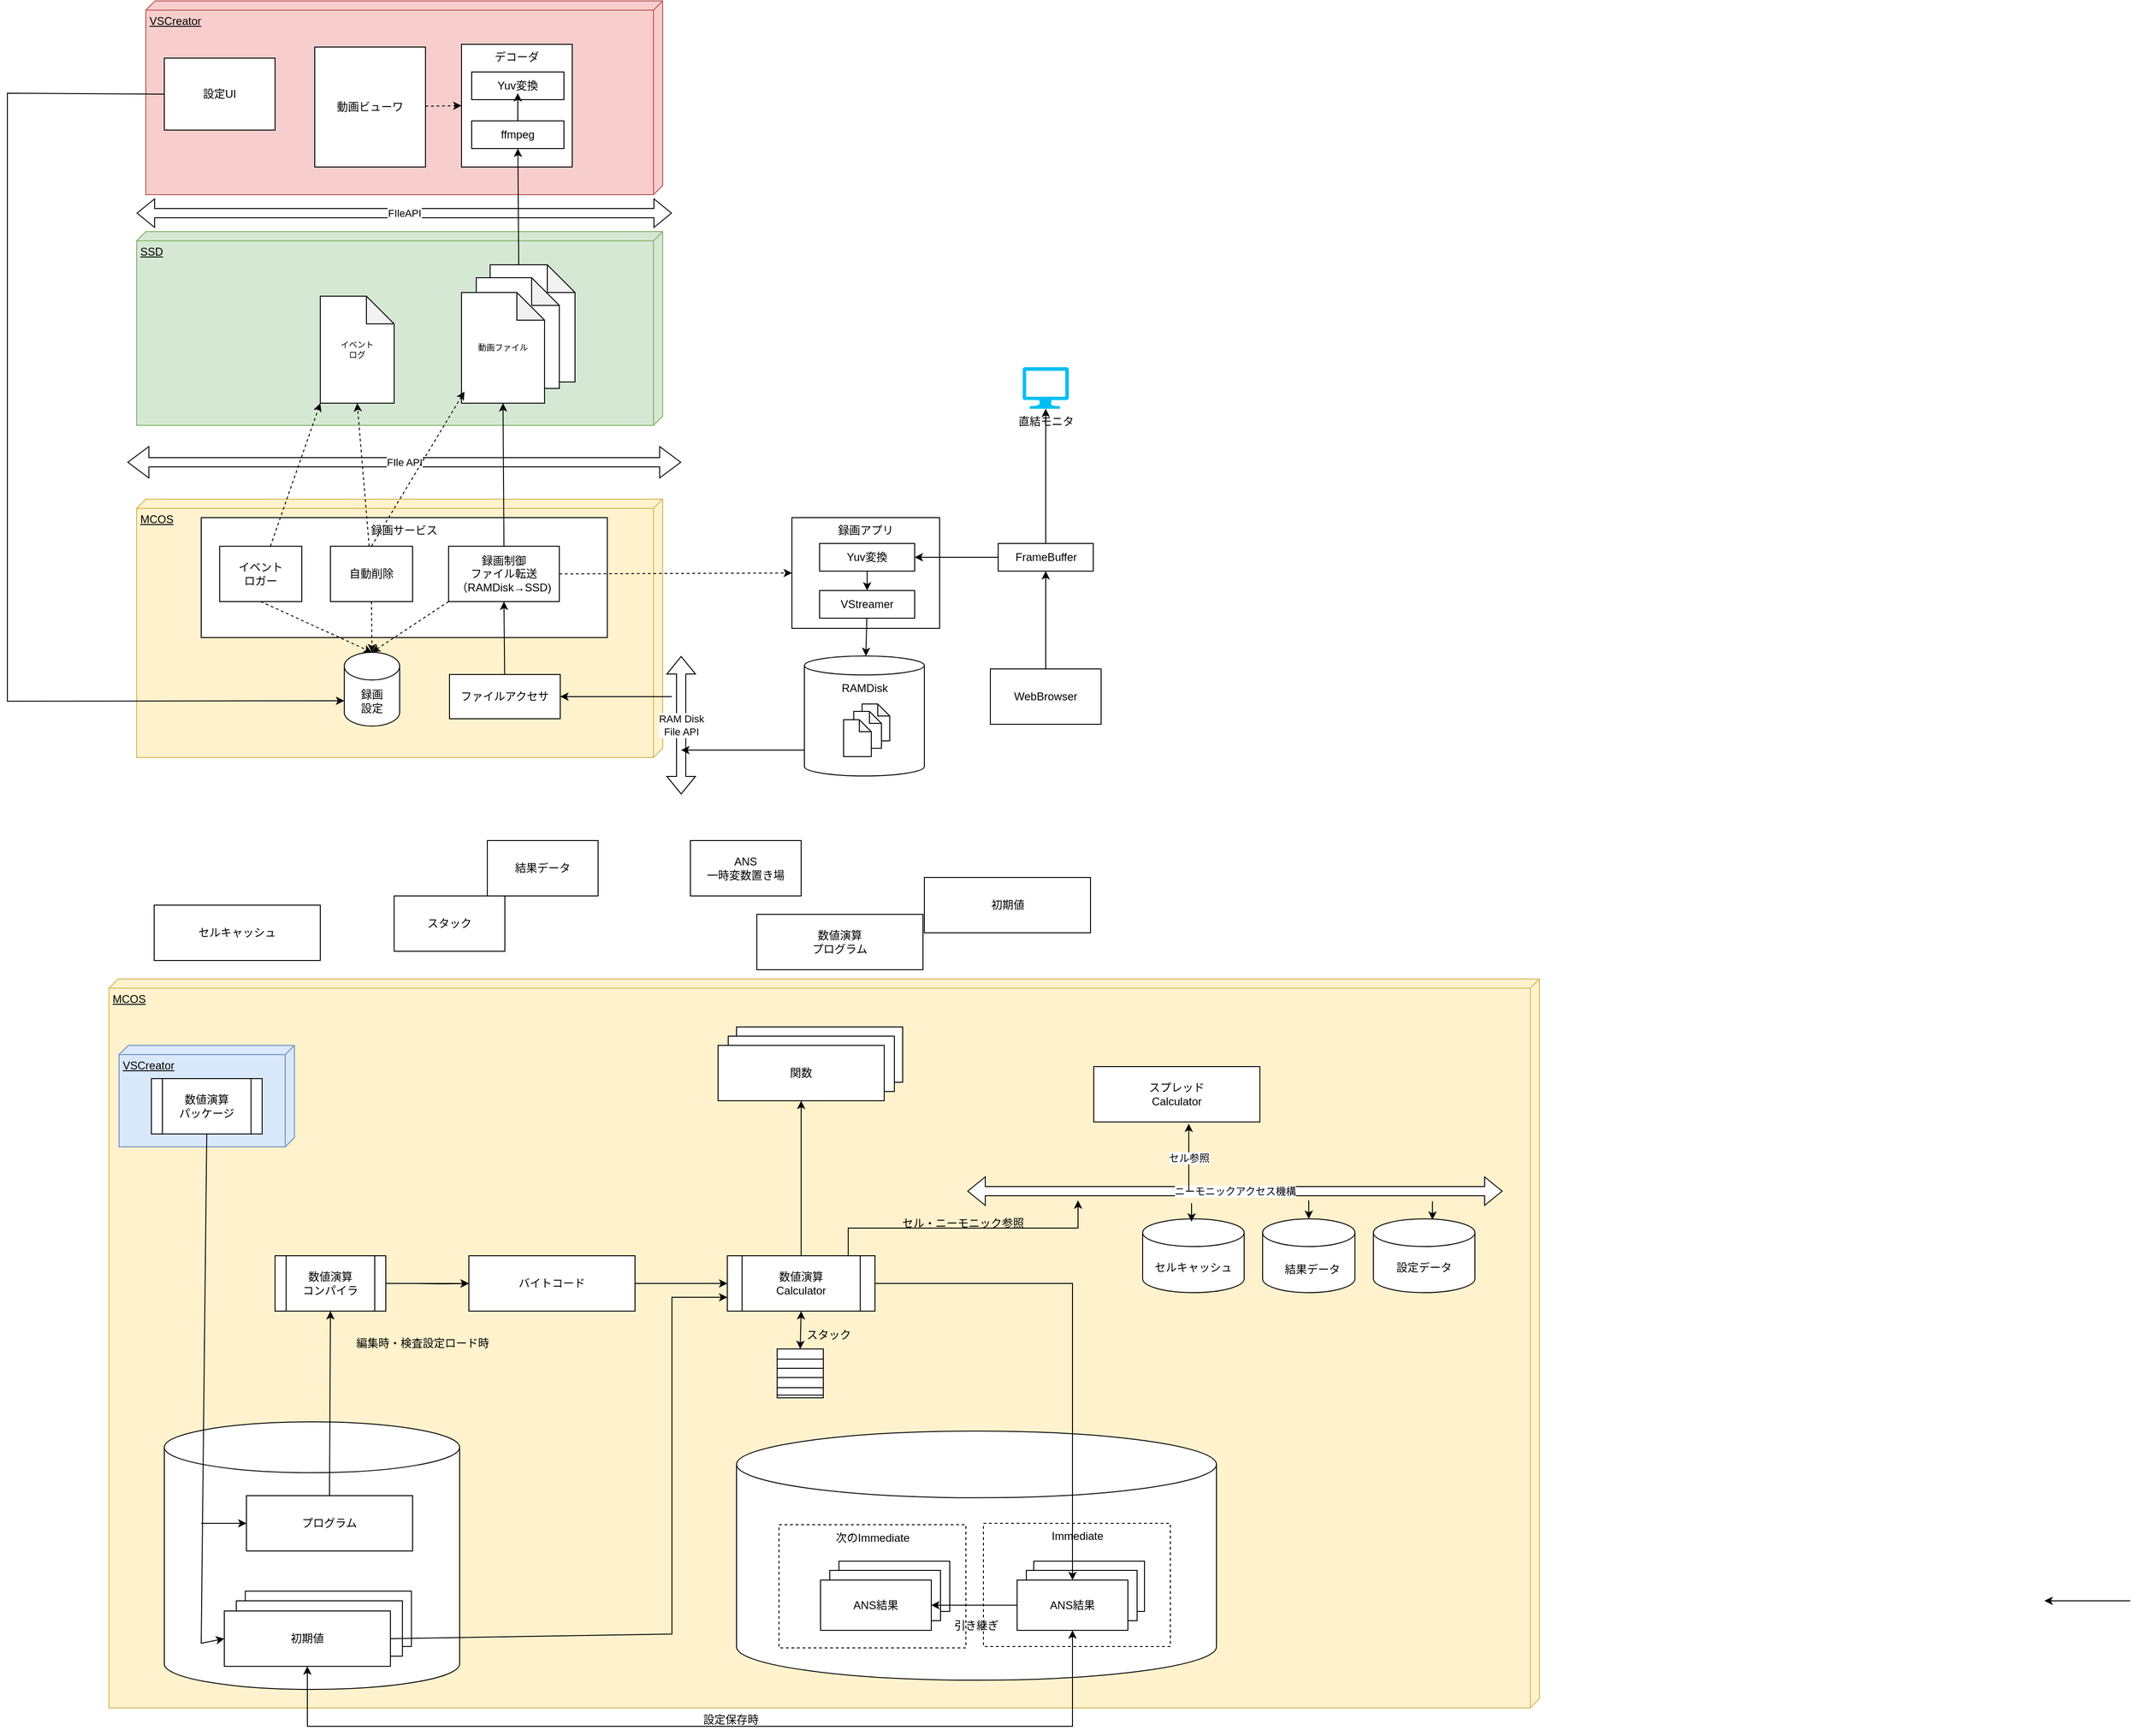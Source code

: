 <mxfile version="27.0.9">
  <diagram name="ページ1" id="sQvZkpDGWBvRYiGQjWFD">
    <mxGraphModel dx="2864" dy="1201" grid="1" gridSize="10" guides="1" tooltips="1" connect="1" arrows="1" fold="1" page="1" pageScale="1" pageWidth="827" pageHeight="1169" math="0" shadow="0">
      <root>
        <mxCell id="0" />
        <mxCell id="1" parent="0" />
        <mxCell id="z3cWCiB7cAhFi7ba4ayj-67" value="MCOS" style="verticalAlign=top;align=left;spacingTop=8;spacingLeft=2;spacingRight=12;shape=cube;size=10;direction=south;fontStyle=4;html=1;whiteSpace=wrap;fillColor=#fff2cc;strokeColor=#d6b656;" vertex="1" parent="1">
          <mxGeometry x="70" y="1070" width="1550" height="790" as="geometry" />
        </mxCell>
        <mxCell id="z3cWCiB7cAhFi7ba4ayj-28" value="" style="shape=cylinder3;whiteSpace=wrap;html=1;boundedLbl=1;backgroundOutline=1;size=36.143;" vertex="1" parent="1">
          <mxGeometry x="750" y="1560" width="520" height="270" as="geometry" />
        </mxCell>
        <mxCell id="z3cWCiB7cAhFi7ba4ayj-61" value="次のImmediate" style="rounded=0;whiteSpace=wrap;html=1;verticalAlign=top;dashed=1;" vertex="1" parent="1">
          <mxGeometry x="796" y="1661.5" width="202.5" height="133.5" as="geometry" />
        </mxCell>
        <mxCell id="z3cWCiB7cAhFi7ba4ayj-59" value="Immediate" style="rounded=0;whiteSpace=wrap;html=1;verticalAlign=top;dashed=1;" vertex="1" parent="1">
          <mxGeometry x="1017.5" y="1660" width="202.5" height="133.5" as="geometry" />
        </mxCell>
        <mxCell id="-WGEHsa4TVuahqUQFX7x-6" value="MCOS" style="verticalAlign=top;align=left;spacingTop=8;spacingLeft=2;spacingRight=12;shape=cube;size=10;direction=south;fontStyle=4;html=1;whiteSpace=wrap;fillColor=#fff2cc;strokeColor=#d6b656;" parent="1" vertex="1">
          <mxGeometry x="100" y="550" width="570" height="280" as="geometry" />
        </mxCell>
        <mxCell id="-WGEHsa4TVuahqUQFX7x-60" value="録画サービス" style="rounded=0;whiteSpace=wrap;html=1;verticalAlign=top;" parent="1" vertex="1">
          <mxGeometry x="170" y="570" width="440" height="130" as="geometry" />
        </mxCell>
        <mxCell id="-WGEHsa4TVuahqUQFX7x-14" value="VSCreator" style="verticalAlign=top;align=left;spacingTop=8;spacingLeft=2;spacingRight=12;shape=cube;size=10;direction=south;fontStyle=4;html=1;whiteSpace=wrap;fillColor=#dae8fc;strokeColor=#6c8ebf;" parent="1" vertex="1">
          <mxGeometry x="81" y="1142" width="190" height="110" as="geometry" />
        </mxCell>
        <mxCell id="-WGEHsa4TVuahqUQFX7x-38" value="録画アプリ" style="rounded=0;whiteSpace=wrap;html=1;verticalAlign=top;" parent="1" vertex="1">
          <mxGeometry x="810" y="570" width="160" height="120" as="geometry" />
        </mxCell>
        <mxCell id="-WGEHsa4TVuahqUQFX7x-1" value="SSD" style="verticalAlign=top;align=left;spacingTop=8;spacingLeft=2;spacingRight=12;shape=cube;size=10;direction=south;fontStyle=4;html=1;whiteSpace=wrap;fillColor=#d5e8d4;strokeColor=#82b366;" parent="1" vertex="1">
          <mxGeometry x="100" y="260" width="570" height="210" as="geometry" />
        </mxCell>
        <mxCell id="-WGEHsa4TVuahqUQFX7x-2" value="" style="shape=note;whiteSpace=wrap;html=1;backgroundOutline=1;darkOpacity=0.05;fontSize=9;" parent="1" vertex="1">
          <mxGeometry x="483" y="296" width="92" height="127" as="geometry" />
        </mxCell>
        <mxCell id="-WGEHsa4TVuahqUQFX7x-3" value="動画ファイル" style="shape=note;whiteSpace=wrap;html=1;backgroundOutline=1;darkOpacity=0.05;fontSize=9;" parent="1" vertex="1">
          <mxGeometry x="468" y="310" width="90" height="120" as="geometry" />
        </mxCell>
        <mxCell id="-WGEHsa4TVuahqUQFX7x-4" value="動画ファイル" style="shape=note;whiteSpace=wrap;html=1;backgroundOutline=1;darkOpacity=0.05;fontSize=9;" parent="1" vertex="1">
          <mxGeometry x="452" y="326" width="90" height="120" as="geometry" />
        </mxCell>
        <mxCell id="-WGEHsa4TVuahqUQFX7x-5" value="イベント&lt;div&gt;ログ&lt;/div&gt;" style="shape=note;whiteSpace=wrap;html=1;backgroundOutline=1;darkOpacity=0.05;fontSize=9;" parent="1" vertex="1">
          <mxGeometry x="299" y="330" width="80" height="116" as="geometry" />
        </mxCell>
        <mxCell id="-WGEHsa4TVuahqUQFX7x-7" value="VSCreator" style="verticalAlign=top;align=left;spacingTop=8;spacingLeft=2;spacingRight=12;shape=cube;size=10;direction=south;fontStyle=4;html=1;whiteSpace=wrap;fillColor=#f8cecc;strokeColor=#b85450;" parent="1" vertex="1">
          <mxGeometry x="110" y="10" width="560" height="210" as="geometry" />
        </mxCell>
        <mxCell id="-WGEHsa4TVuahqUQFX7x-8" value="FIle API" style="shape=flexArrow;endArrow=classic;startArrow=classic;html=1;rounded=0;fillColor=default;endWidth=23.077;endSize=7.262;startWidth=23.077;startSize=7.262;" parent="1" edge="1">
          <mxGeometry width="100" height="100" relative="1" as="geometry">
            <mxPoint x="90" y="510" as="sourcePoint" />
            <mxPoint x="690" y="510" as="targetPoint" />
            <Array as="points" />
          </mxGeometry>
        </mxCell>
        <mxCell id="-WGEHsa4TVuahqUQFX7x-9" value="動画ビューワ" style="rounded=0;whiteSpace=wrap;html=1;" parent="1" vertex="1">
          <mxGeometry x="293" y="60" width="120" height="130" as="geometry" />
        </mxCell>
        <mxCell id="-WGEHsa4TVuahqUQFX7x-10" value="設定UI" style="rounded=0;whiteSpace=wrap;html=1;" parent="1" vertex="1">
          <mxGeometry x="130" y="72" width="120" height="78" as="geometry" />
        </mxCell>
        <mxCell id="-WGEHsa4TVuahqUQFX7x-11" value="録画&lt;div&gt;設定&lt;/div&gt;" style="shape=cylinder3;whiteSpace=wrap;html=1;boundedLbl=1;backgroundOutline=1;size=15;" parent="1" vertex="1">
          <mxGeometry x="325" y="716" width="60" height="80" as="geometry" />
        </mxCell>
        <mxCell id="-WGEHsa4TVuahqUQFX7x-12" value="" style="endArrow=classic;html=1;rounded=0;exitX=0;exitY=0.5;exitDx=0;exitDy=0;entryX=0;entryY=0;entryDx=0;entryDy=52.5;entryPerimeter=0;" parent="1" source="-WGEHsa4TVuahqUQFX7x-10" target="-WGEHsa4TVuahqUQFX7x-11" edge="1">
          <mxGeometry width="50" height="50" relative="1" as="geometry">
            <mxPoint x="90" y="50.0" as="sourcePoint" />
            <mxPoint x="99" y="637.348" as="targetPoint" />
            <Array as="points">
              <mxPoint x="-40" y="110" />
              <mxPoint x="-40" y="769" />
            </Array>
          </mxGeometry>
        </mxCell>
        <mxCell id="-WGEHsa4TVuahqUQFX7x-13" value="録画制御&lt;div&gt;ファイル転送&lt;/div&gt;&lt;div&gt;（RAMDisk→SSD)&lt;/div&gt;" style="rounded=0;whiteSpace=wrap;html=1;" parent="1" vertex="1">
          <mxGeometry x="438" y="601" width="120" height="60" as="geometry" />
        </mxCell>
        <mxCell id="-WGEHsa4TVuahqUQFX7x-15" value="RAM Disk&lt;div&gt;File API&lt;/div&gt;" style="shape=flexArrow;endArrow=classic;startArrow=classic;html=1;rounded=0;" parent="1" edge="1">
          <mxGeometry width="100" height="100" relative="1" as="geometry">
            <mxPoint x="690" y="870" as="sourcePoint" />
            <mxPoint x="690" y="720" as="targetPoint" />
          </mxGeometry>
        </mxCell>
        <mxCell id="-WGEHsa4TVuahqUQFX7x-17" value="WebBrowser" style="rounded=0;whiteSpace=wrap;html=1;" parent="1" vertex="1">
          <mxGeometry x="1025" y="734" width="120" height="60" as="geometry" />
        </mxCell>
        <mxCell id="-WGEHsa4TVuahqUQFX7x-18" value="直結モニタ" style="verticalLabelPosition=bottom;html=1;verticalAlign=top;align=center;strokeColor=none;fillColor=#00BEF2;shape=mxgraph.azure.computer;pointerEvents=1;" parent="1" vertex="1">
          <mxGeometry x="1060" y="407" width="50" height="45" as="geometry" />
        </mxCell>
        <mxCell id="-WGEHsa4TVuahqUQFX7x-19" value="FrameBuffer" style="rounded=0;whiteSpace=wrap;html=1;" parent="1" vertex="1">
          <mxGeometry x="1033.5" y="598" width="103" height="30" as="geometry" />
        </mxCell>
        <mxCell id="-WGEHsa4TVuahqUQFX7x-22" value="Yuv変換" style="rounded=0;whiteSpace=wrap;html=1;" parent="1" vertex="1">
          <mxGeometry x="840" y="598" width="103" height="30" as="geometry" />
        </mxCell>
        <mxCell id="-WGEHsa4TVuahqUQFX7x-23" value="VStreamer" style="rounded=0;whiteSpace=wrap;html=1;" parent="1" vertex="1">
          <mxGeometry x="840" y="649" width="103" height="30" as="geometry" />
        </mxCell>
        <mxCell id="-WGEHsa4TVuahqUQFX7x-25" value="RAMDisk" style="shape=cylinder3;whiteSpace=wrap;html=1;boundedLbl=1;backgroundOutline=1;size=10.231;verticalAlign=top;" parent="1" vertex="1">
          <mxGeometry x="823.5" y="720" width="130" height="130" as="geometry" />
        </mxCell>
        <mxCell id="-WGEHsa4TVuahqUQFX7x-28" value="" style="shape=note;whiteSpace=wrap;html=1;backgroundOutline=1;darkOpacity=0.05;fontSize=9;size=13;" parent="1" vertex="1">
          <mxGeometry x="886" y="772" width="30" height="40" as="geometry" />
        </mxCell>
        <mxCell id="-WGEHsa4TVuahqUQFX7x-30" value="" style="shape=note;whiteSpace=wrap;html=1;backgroundOutline=1;darkOpacity=0.05;fontSize=9;size=13;" parent="1" vertex="1">
          <mxGeometry x="877" y="780" width="30" height="40" as="geometry" />
        </mxCell>
        <mxCell id="-WGEHsa4TVuahqUQFX7x-31" value="" style="shape=note;whiteSpace=wrap;html=1;backgroundOutline=1;darkOpacity=0.05;fontSize=9;size=13;" parent="1" vertex="1">
          <mxGeometry x="866" y="789" width="30" height="40" as="geometry" />
        </mxCell>
        <mxCell id="-WGEHsa4TVuahqUQFX7x-36" value="" style="endArrow=classic;html=1;rounded=0;entryX=0.5;entryY=1;entryDx=0;entryDy=0;exitX=0.5;exitY=0;exitDx=0;exitDy=0;" parent="1" source="-WGEHsa4TVuahqUQFX7x-17" target="-WGEHsa4TVuahqUQFX7x-19" edge="1">
          <mxGeometry width="50" height="50" relative="1" as="geometry">
            <mxPoint x="1080" y="736" as="sourcePoint" />
            <mxPoint x="1130" y="706" as="targetPoint" />
          </mxGeometry>
        </mxCell>
        <mxCell id="-WGEHsa4TVuahqUQFX7x-37" value="" style="endArrow=classic;html=1;rounded=0;exitX=0.5;exitY=0;exitDx=0;exitDy=0;" parent="1" source="-WGEHsa4TVuahqUQFX7x-19" target="-WGEHsa4TVuahqUQFX7x-18" edge="1">
          <mxGeometry width="50" height="50" relative="1" as="geometry">
            <mxPoint x="1095" y="748" as="sourcePoint" />
            <mxPoint x="1095" y="649" as="targetPoint" />
          </mxGeometry>
        </mxCell>
        <mxCell id="-WGEHsa4TVuahqUQFX7x-40" value="" style="endArrow=classic;html=1;rounded=0;entryX=1;entryY=0.5;entryDx=0;entryDy=0;exitX=0;exitY=0.5;exitDx=0;exitDy=0;" parent="1" source="-WGEHsa4TVuahqUQFX7x-19" target="-WGEHsa4TVuahqUQFX7x-22" edge="1">
          <mxGeometry width="50" height="50" relative="1" as="geometry">
            <mxPoint x="1095" y="741" as="sourcePoint" />
            <mxPoint x="1095" y="642" as="targetPoint" />
          </mxGeometry>
        </mxCell>
        <mxCell id="-WGEHsa4TVuahqUQFX7x-41" value="" style="endArrow=classic;html=1;rounded=0;entryX=0.5;entryY=0;entryDx=0;entryDy=0;exitX=0.5;exitY=1;exitDx=0;exitDy=0;" parent="1" source="-WGEHsa4TVuahqUQFX7x-22" target="-WGEHsa4TVuahqUQFX7x-23" edge="1">
          <mxGeometry width="50" height="50" relative="1" as="geometry">
            <mxPoint x="1044" y="623" as="sourcePoint" />
            <mxPoint x="953" y="623" as="targetPoint" />
          </mxGeometry>
        </mxCell>
        <mxCell id="-WGEHsa4TVuahqUQFX7x-42" value="" style="endArrow=classic;html=1;rounded=0;" parent="1" source="-WGEHsa4TVuahqUQFX7x-23" target="-WGEHsa4TVuahqUQFX7x-25" edge="1">
          <mxGeometry width="50" height="50" relative="1" as="geometry">
            <mxPoint x="890" y="690" as="sourcePoint" />
            <mxPoint x="901" y="666" as="targetPoint" />
          </mxGeometry>
        </mxCell>
        <mxCell id="-WGEHsa4TVuahqUQFX7x-43" value="" style="endArrow=classic;html=1;rounded=0;entryX=0;entryY=0.5;entryDx=0;entryDy=0;dashed=1;exitX=1;exitY=0.5;exitDx=0;exitDy=0;" parent="1" source="-WGEHsa4TVuahqUQFX7x-13" target="-WGEHsa4TVuahqUQFX7x-38" edge="1">
          <mxGeometry width="50" height="50" relative="1" as="geometry">
            <mxPoint x="560" y="620" as="sourcePoint" />
            <mxPoint x="540" y="650" as="targetPoint" />
          </mxGeometry>
        </mxCell>
        <mxCell id="-WGEHsa4TVuahqUQFX7x-45" value="" style="endArrow=classic;html=1;rounded=0;exitX=0;exitY=0.5;exitDx=0;exitDy=0;exitPerimeter=0;" parent="1" edge="1">
          <mxGeometry width="50" height="50" relative="1" as="geometry">
            <mxPoint x="823.5" y="822" as="sourcePoint" />
            <mxPoint x="690" y="822" as="targetPoint" />
          </mxGeometry>
        </mxCell>
        <mxCell id="-WGEHsa4TVuahqUQFX7x-46" value="" style="endArrow=classic;html=1;rounded=0;dashed=1;exitX=0;exitY=1;exitDx=0;exitDy=0;entryX=0.5;entryY=0;entryDx=0;entryDy=0;entryPerimeter=0;" parent="1" source="-WGEHsa4TVuahqUQFX7x-13" target="-WGEHsa4TVuahqUQFX7x-11" edge="1">
          <mxGeometry width="50" height="50" relative="1" as="geometry">
            <mxPoint x="370" y="720" as="sourcePoint" />
            <mxPoint x="420" y="670" as="targetPoint" />
          </mxGeometry>
        </mxCell>
        <mxCell id="-WGEHsa4TVuahqUQFX7x-47" value="" style="endArrow=classic;html=1;rounded=0;" parent="1" target="-WGEHsa4TVuahqUQFX7x-48" edge="1">
          <mxGeometry width="50" height="50" relative="1" as="geometry">
            <mxPoint x="680" y="764" as="sourcePoint" />
            <mxPoint x="300" y="920" as="targetPoint" />
          </mxGeometry>
        </mxCell>
        <mxCell id="-WGEHsa4TVuahqUQFX7x-48" value="ファイルアクセサ" style="rounded=0;whiteSpace=wrap;html=1;" parent="1" vertex="1">
          <mxGeometry x="439" y="740" width="120" height="48" as="geometry" />
        </mxCell>
        <mxCell id="-WGEHsa4TVuahqUQFX7x-49" value="" style="endArrow=classic;html=1;rounded=0;entryX=0.5;entryY=1;entryDx=0;entryDy=0;" parent="1" source="-WGEHsa4TVuahqUQFX7x-48" target="-WGEHsa4TVuahqUQFX7x-13" edge="1">
          <mxGeometry width="50" height="50" relative="1" as="geometry">
            <mxPoint x="390" y="930" as="sourcePoint" />
            <mxPoint x="498" y="740" as="targetPoint" />
          </mxGeometry>
        </mxCell>
        <mxCell id="-WGEHsa4TVuahqUQFX7x-50" value="" style="endArrow=classic;html=1;rounded=0;entryX=0.5;entryY=1;entryDx=0;entryDy=0;entryPerimeter=0;exitX=0.5;exitY=0;exitDx=0;exitDy=0;" parent="1" source="-WGEHsa4TVuahqUQFX7x-13" target="-WGEHsa4TVuahqUQFX7x-4" edge="1">
          <mxGeometry width="50" height="50" relative="1" as="geometry">
            <mxPoint x="480" y="590" as="sourcePoint" />
            <mxPoint x="530" y="540" as="targetPoint" />
          </mxGeometry>
        </mxCell>
        <mxCell id="-WGEHsa4TVuahqUQFX7x-51" value="自動削除" style="rounded=0;whiteSpace=wrap;html=1;" parent="1" vertex="1">
          <mxGeometry x="310" y="601" width="89" height="60" as="geometry" />
        </mxCell>
        <mxCell id="-WGEHsa4TVuahqUQFX7x-52" value="" style="endArrow=classic;html=1;rounded=0;dashed=1;entryX=0.5;entryY=1;entryDx=0;entryDy=0;entryPerimeter=0;" parent="1" source="-WGEHsa4TVuahqUQFX7x-51" target="-WGEHsa4TVuahqUQFX7x-5" edge="1">
          <mxGeometry width="50" height="50" relative="1" as="geometry">
            <mxPoint x="448" y="666" as="sourcePoint" />
            <mxPoint x="200" y="753" as="targetPoint" />
          </mxGeometry>
        </mxCell>
        <mxCell id="-WGEHsa4TVuahqUQFX7x-54" value="イベント&lt;div&gt;ロガー&lt;/div&gt;" style="rounded=0;whiteSpace=wrap;html=1;" parent="1" vertex="1">
          <mxGeometry x="190" y="601" width="89" height="60" as="geometry" />
        </mxCell>
        <mxCell id="-WGEHsa4TVuahqUQFX7x-55" value="" style="endArrow=classic;html=1;rounded=0;dashed=1;entryX=0.036;entryY=0.895;entryDx=0;entryDy=0;entryPerimeter=0;exitX=0.5;exitY=0;exitDx=0;exitDy=0;" parent="1" source="-WGEHsa4TVuahqUQFX7x-51" target="-WGEHsa4TVuahqUQFX7x-4" edge="1">
          <mxGeometry width="50" height="50" relative="1" as="geometry">
            <mxPoint x="350" y="590" as="sourcePoint" />
            <mxPoint x="349" y="456" as="targetPoint" />
          </mxGeometry>
        </mxCell>
        <mxCell id="-WGEHsa4TVuahqUQFX7x-57" value="" style="endArrow=classic;html=1;rounded=0;dashed=1;entryX=0;entryY=1;entryDx=0;entryDy=0;entryPerimeter=0;" parent="1" source="-WGEHsa4TVuahqUQFX7x-54" target="-WGEHsa4TVuahqUQFX7x-5" edge="1">
          <mxGeometry width="50" height="50" relative="1" as="geometry">
            <mxPoint x="362" y="600" as="sourcePoint" />
            <mxPoint x="349" y="456" as="targetPoint" />
          </mxGeometry>
        </mxCell>
        <mxCell id="-WGEHsa4TVuahqUQFX7x-62" value="デコーダ" style="rounded=0;whiteSpace=wrap;html=1;verticalAlign=top;" parent="1" vertex="1">
          <mxGeometry x="452" y="57" width="120" height="133" as="geometry" />
        </mxCell>
        <mxCell id="-WGEHsa4TVuahqUQFX7x-63" value="ffmpeg" style="rounded=0;whiteSpace=wrap;html=1;" parent="1" vertex="1">
          <mxGeometry x="463" y="140" width="100" height="30" as="geometry" />
        </mxCell>
        <mxCell id="-WGEHsa4TVuahqUQFX7x-64" value="Yuv変換" style="rounded=0;whiteSpace=wrap;html=1;" parent="1" vertex="1">
          <mxGeometry x="463" y="87" width="100" height="30" as="geometry" />
        </mxCell>
        <mxCell id="-WGEHsa4TVuahqUQFX7x-66" value="" style="endArrow=classic;html=1;rounded=0;dashed=1;exitX=0.5;exitY=1;exitDx=0;exitDy=0;entryX=0.5;entryY=0;entryDx=0;entryDy=0;entryPerimeter=0;" parent="1" source="-WGEHsa4TVuahqUQFX7x-51" target="-WGEHsa4TVuahqUQFX7x-11" edge="1">
          <mxGeometry width="50" height="50" relative="1" as="geometry">
            <mxPoint x="448" y="671" as="sourcePoint" />
            <mxPoint x="269" y="752" as="targetPoint" />
          </mxGeometry>
        </mxCell>
        <mxCell id="-WGEHsa4TVuahqUQFX7x-67" value="" style="endArrow=classic;html=1;rounded=0;dashed=1;exitX=0.5;exitY=1;exitDx=0;exitDy=0;entryX=0.5;entryY=0;entryDx=0;entryDy=0;entryPerimeter=0;" parent="1" source="-WGEHsa4TVuahqUQFX7x-54" target="-WGEHsa4TVuahqUQFX7x-11" edge="1">
          <mxGeometry width="50" height="50" relative="1" as="geometry">
            <mxPoint x="365" y="671" as="sourcePoint" />
            <mxPoint x="269" y="741" as="targetPoint" />
          </mxGeometry>
        </mxCell>
        <mxCell id="-WGEHsa4TVuahqUQFX7x-69" value="FIleAPI" style="shape=flexArrow;endArrow=classic;startArrow=classic;html=1;rounded=0;fillColor=default;" parent="1" edge="1">
          <mxGeometry width="100" height="100" relative="1" as="geometry">
            <mxPoint x="100" y="240" as="sourcePoint" />
            <mxPoint x="680" y="240" as="targetPoint" />
          </mxGeometry>
        </mxCell>
        <mxCell id="-WGEHsa4TVuahqUQFX7x-61" value="" style="endArrow=classic;html=1;rounded=0;exitX=0;exitY=0;exitDx=31;exitDy=0;exitPerimeter=0;" parent="1" source="-WGEHsa4TVuahqUQFX7x-2" target="-WGEHsa4TVuahqUQFX7x-63" edge="1">
          <mxGeometry width="50" height="50" relative="1" as="geometry">
            <mxPoint x="508" y="611" as="sourcePoint" />
            <mxPoint x="507" y="456" as="targetPoint" />
          </mxGeometry>
        </mxCell>
        <mxCell id="-WGEHsa4TVuahqUQFX7x-71" value="" style="endArrow=classic;html=1;rounded=0;exitX=0.5;exitY=0;exitDx=0;exitDy=0;entryX=0.5;entryY=0.767;entryDx=0;entryDy=0;entryPerimeter=0;" parent="1" source="-WGEHsa4TVuahqUQFX7x-63" target="-WGEHsa4TVuahqUQFX7x-64" edge="1">
          <mxGeometry width="50" height="50" relative="1" as="geometry">
            <mxPoint x="520" y="150" as="sourcePoint" />
            <mxPoint x="500" y="102" as="targetPoint" />
            <Array as="points" />
          </mxGeometry>
        </mxCell>
        <mxCell id="-WGEHsa4TVuahqUQFX7x-72" value="" style="endArrow=classic;html=1;rounded=0;dashed=1;entryX=0;entryY=0.5;entryDx=0;entryDy=0;" parent="1" source="-WGEHsa4TVuahqUQFX7x-9" target="-WGEHsa4TVuahqUQFX7x-62" edge="1">
          <mxGeometry width="50" height="50" relative="1" as="geometry">
            <mxPoint x="365" y="611" as="sourcePoint" />
            <mxPoint x="465" y="443" as="targetPoint" />
          </mxGeometry>
        </mxCell>
        <mxCell id="z3cWCiB7cAhFi7ba4ayj-1" value="スプレッド&lt;br&gt;&lt;div&gt;Calculator&lt;/div&gt;" style="rounded=0;whiteSpace=wrap;html=1;" vertex="1" parent="1">
          <mxGeometry x="1137" y="1165" width="180" height="60" as="geometry" />
        </mxCell>
        <mxCell id="z3cWCiB7cAhFi7ba4ayj-3" value="セルキャッシュ" style="rounded=0;whiteSpace=wrap;html=1;" vertex="1" parent="1">
          <mxGeometry x="119" y="990" width="180" height="60" as="geometry" />
        </mxCell>
        <mxCell id="z3cWCiB7cAhFi7ba4ayj-4" value="スタック" style="rounded=0;whiteSpace=wrap;html=1;" vertex="1" parent="1">
          <mxGeometry x="379" y="980" width="120" height="60" as="geometry" />
        </mxCell>
        <mxCell id="z3cWCiB7cAhFi7ba4ayj-22" value="" style="edgeStyle=orthogonalEdgeStyle;rounded=0;orthogonalLoop=1;jettySize=auto;html=1;" edge="1" parent="1" target="z3cWCiB7cAhFi7ba4ayj-15">
          <mxGeometry relative="1" as="geometry">
            <mxPoint x="401" y="1400" as="sourcePoint" />
          </mxGeometry>
        </mxCell>
        <mxCell id="z3cWCiB7cAhFi7ba4ayj-6" value="数値演算&lt;div&gt;プログラム&lt;/div&gt;" style="rounded=0;whiteSpace=wrap;html=1;" vertex="1" parent="1">
          <mxGeometry x="772" y="1000" width="180" height="60" as="geometry" />
        </mxCell>
        <mxCell id="z3cWCiB7cAhFi7ba4ayj-8" value="初期値" style="rounded=0;whiteSpace=wrap;html=1;" vertex="1" parent="1">
          <mxGeometry x="953.5" y="960" width="180" height="60" as="geometry" />
        </mxCell>
        <mxCell id="z3cWCiB7cAhFi7ba4ayj-9" value="ANS&lt;div&gt;一時変数置き場&lt;/div&gt;" style="rounded=0;whiteSpace=wrap;html=1;" vertex="1" parent="1">
          <mxGeometry x="700" y="920" width="120" height="60" as="geometry" />
        </mxCell>
        <mxCell id="z3cWCiB7cAhFi7ba4ayj-10" value="結果データ" style="rounded=0;whiteSpace=wrap;html=1;" vertex="1" parent="1">
          <mxGeometry x="480" y="920" width="120" height="60" as="geometry" />
        </mxCell>
        <mxCell id="z3cWCiB7cAhFi7ba4ayj-24" value="" style="edgeStyle=orthogonalEdgeStyle;rounded=0;orthogonalLoop=1;jettySize=auto;html=1;entryX=0;entryY=0.5;entryDx=0;entryDy=0;entryPerimeter=0;exitX=1;exitY=0.5;exitDx=0;exitDy=0;" edge="1" parent="1" source="z3cWCiB7cAhFi7ba4ayj-15" target="z3cWCiB7cAhFi7ba4ayj-64">
          <mxGeometry relative="1" as="geometry">
            <mxPoint x="736.0" y="1400" as="targetPoint" />
          </mxGeometry>
        </mxCell>
        <mxCell id="z3cWCiB7cAhFi7ba4ayj-15" value="バイトコード" style="rounded=0;whiteSpace=wrap;html=1;" vertex="1" parent="1">
          <mxGeometry x="460" y="1370" width="180" height="60" as="geometry" />
        </mxCell>
        <mxCell id="z3cWCiB7cAhFi7ba4ayj-18" value="" style="endArrow=classic;html=1;rounded=0;exitX=1;exitY=0.5;exitDx=0;exitDy=0;entryX=0;entryY=0.5;entryDx=0;entryDy=0;" edge="1" parent="1" source="z3cWCiB7cAhFi7ba4ayj-62" target="z3cWCiB7cAhFi7ba4ayj-15">
          <mxGeometry width="50" height="50" relative="1" as="geometry">
            <mxPoint x="401" y="1400" as="sourcePoint" />
            <mxPoint x="600" y="1400" as="targetPoint" />
          </mxGeometry>
        </mxCell>
        <mxCell id="z3cWCiB7cAhFi7ba4ayj-26" value="" style="shape=cylinder3;whiteSpace=wrap;html=1;boundedLbl=1;backgroundOutline=1;size=27.571;" vertex="1" parent="1">
          <mxGeometry x="130" y="1550" width="320" height="290" as="geometry" />
        </mxCell>
        <mxCell id="z3cWCiB7cAhFi7ba4ayj-14" value="プログラム" style="rounded=0;whiteSpace=wrap;html=1;" vertex="1" parent="1">
          <mxGeometry x="219" y="1630" width="180" height="60" as="geometry" />
        </mxCell>
        <mxCell id="z3cWCiB7cAhFi7ba4ayj-16" value="" style="endArrow=classic;html=1;rounded=0;exitX=0.5;exitY=0;exitDx=0;exitDy=0;entryX=0.5;entryY=1;entryDx=0;entryDy=0;" edge="1" parent="1" source="z3cWCiB7cAhFi7ba4ayj-14" target="z3cWCiB7cAhFi7ba4ayj-62">
          <mxGeometry width="50" height="50" relative="1" as="geometry">
            <mxPoint x="252" y="1440" as="sourcePoint" />
            <mxPoint x="311" y="1430" as="targetPoint" />
          </mxGeometry>
        </mxCell>
        <mxCell id="z3cWCiB7cAhFi7ba4ayj-7" value="初期値" style="rounded=0;whiteSpace=wrap;html=1;" vertex="1" parent="1">
          <mxGeometry x="217.75" y="1733.5" width="180" height="60" as="geometry" />
        </mxCell>
        <mxCell id="z3cWCiB7cAhFi7ba4ayj-12" value="初期値" style="rounded=0;whiteSpace=wrap;html=1;" vertex="1" parent="1">
          <mxGeometry x="208" y="1744" width="180" height="60" as="geometry" />
        </mxCell>
        <mxCell id="z3cWCiB7cAhFi7ba4ayj-13" value="初期値" style="rounded=0;whiteSpace=wrap;html=1;" vertex="1" parent="1">
          <mxGeometry x="195" y="1755" width="180" height="60" as="geometry" />
        </mxCell>
        <mxCell id="z3cWCiB7cAhFi7ba4ayj-25" value="" style="endArrow=classic;html=1;rounded=0;exitX=1;exitY=0.5;exitDx=0;exitDy=0;entryX=0;entryY=0.75;entryDx=0;entryDy=0;" edge="1" parent="1" source="z3cWCiB7cAhFi7ba4ayj-13" target="z3cWCiB7cAhFi7ba4ayj-64">
          <mxGeometry width="50" height="50" relative="1" as="geometry">
            <mxPoint x="390" y="1630" as="sourcePoint" />
            <mxPoint x="736.0" y="1415" as="targetPoint" />
            <Array as="points">
              <mxPoint x="680" y="1780" />
              <mxPoint x="680" y="1580" />
              <mxPoint x="680" y="1415" />
            </Array>
          </mxGeometry>
        </mxCell>
        <mxCell id="z3cWCiB7cAhFi7ba4ayj-29" value="関数" style="rounded=0;whiteSpace=wrap;html=1;" vertex="1" parent="1">
          <mxGeometry x="750" y="1122" width="180" height="60" as="geometry" />
        </mxCell>
        <mxCell id="z3cWCiB7cAhFi7ba4ayj-30" value="関数" style="rounded=0;whiteSpace=wrap;html=1;" vertex="1" parent="1">
          <mxGeometry x="741" y="1132" width="180" height="60" as="geometry" />
        </mxCell>
        <mxCell id="z3cWCiB7cAhFi7ba4ayj-31" value="関数" style="rounded=0;whiteSpace=wrap;html=1;" vertex="1" parent="1">
          <mxGeometry x="730" y="1142" width="180" height="60" as="geometry" />
        </mxCell>
        <mxCell id="z3cWCiB7cAhFi7ba4ayj-32" value="" style="endArrow=classic;html=1;rounded=0;entryX=0.5;entryY=1;entryDx=0;entryDy=0;exitX=0.5;exitY=0;exitDx=0;exitDy=0;" edge="1" parent="1" source="z3cWCiB7cAhFi7ba4ayj-64" target="z3cWCiB7cAhFi7ba4ayj-31">
          <mxGeometry width="50" height="50" relative="1" as="geometry">
            <mxPoint x="826.0" y="1370" as="sourcePoint" />
            <mxPoint x="900" y="1480" as="targetPoint" />
          </mxGeometry>
        </mxCell>
        <mxCell id="z3cWCiB7cAhFi7ba4ayj-33" value="ANS結果" style="rounded=0;whiteSpace=wrap;html=1;" vertex="1" parent="1">
          <mxGeometry x="1072" y="1701" width="120" height="54.5" as="geometry" />
        </mxCell>
        <mxCell id="z3cWCiB7cAhFi7ba4ayj-34" value="ANS結果" style="rounded=0;whiteSpace=wrap;html=1;" vertex="1" parent="1">
          <mxGeometry x="1064" y="1711" width="120" height="54.5" as="geometry" />
        </mxCell>
        <mxCell id="z3cWCiB7cAhFi7ba4ayj-35" value="ANS結果" style="rounded=0;whiteSpace=wrap;html=1;" vertex="1" parent="1">
          <mxGeometry x="1054" y="1721.5" width="120" height="54.5" as="geometry" />
        </mxCell>
        <mxCell id="z3cWCiB7cAhFi7ba4ayj-39" value="" style="endArrow=classic;html=1;rounded=0;exitX=1;exitY=0.5;exitDx=0;exitDy=0;entryX=0.5;entryY=0;entryDx=0;entryDy=0;" edge="1" parent="1" source="z3cWCiB7cAhFi7ba4ayj-64" target="z3cWCiB7cAhFi7ba4ayj-35">
          <mxGeometry width="50" height="50" relative="1" as="geometry">
            <mxPoint x="916.0" y="1400" as="sourcePoint" />
            <mxPoint x="1140" y="1380" as="targetPoint" />
            <Array as="points">
              <mxPoint x="1114" y="1400" />
            </Array>
          </mxGeometry>
        </mxCell>
        <mxCell id="z3cWCiB7cAhFi7ba4ayj-40" value="ANS結果" style="rounded=0;whiteSpace=wrap;html=1;" vertex="1" parent="1">
          <mxGeometry x="861" y="1701" width="120" height="54.5" as="geometry" />
        </mxCell>
        <mxCell id="z3cWCiB7cAhFi7ba4ayj-41" value="ANS結果" style="rounded=0;whiteSpace=wrap;html=1;" vertex="1" parent="1">
          <mxGeometry x="851" y="1711" width="120" height="54.5" as="geometry" />
        </mxCell>
        <mxCell id="z3cWCiB7cAhFi7ba4ayj-42" value="ANS結果" style="rounded=0;whiteSpace=wrap;html=1;" vertex="1" parent="1">
          <mxGeometry x="841" y="1721.5" width="120" height="54.5" as="geometry" />
        </mxCell>
        <mxCell id="z3cWCiB7cAhFi7ba4ayj-46" value="" style="endArrow=classic;html=1;rounded=0;exitX=0.75;exitY=0;exitDx=0;exitDy=0;" edge="1" parent="1">
          <mxGeometry width="50" height="50" relative="1" as="geometry">
            <mxPoint x="871.0" y="1370" as="sourcePoint" />
            <mxPoint x="1120" y="1310" as="targetPoint" />
            <Array as="points">
              <mxPoint x="871" y="1340" />
              <mxPoint x="1120" y="1340" />
            </Array>
          </mxGeometry>
        </mxCell>
        <mxCell id="z3cWCiB7cAhFi7ba4ayj-47" value="ニーモニックアクセス機構" style="shape=flexArrow;endArrow=classic;startArrow=classic;html=1;rounded=0;fillColor=default;" edge="1" parent="1">
          <mxGeometry width="100" height="100" relative="1" as="geometry">
            <mxPoint x="1000" y="1300" as="sourcePoint" />
            <mxPoint x="1580" y="1300" as="targetPoint" />
          </mxGeometry>
        </mxCell>
        <mxCell id="z3cWCiB7cAhFi7ba4ayj-48" value="セル参照" style="endArrow=classic;html=1;rounded=0;entryX=0.572;entryY=1.031;entryDx=0;entryDy=0;entryPerimeter=0;" edge="1" parent="1" target="z3cWCiB7cAhFi7ba4ayj-1">
          <mxGeometry width="50" height="50" relative="1" as="geometry">
            <mxPoint x="1240" y="1300" as="sourcePoint" />
            <mxPoint x="1340" y="1360" as="targetPoint" />
          </mxGeometry>
        </mxCell>
        <mxCell id="z3cWCiB7cAhFi7ba4ayj-49" value="" style="shape=cylinder3;whiteSpace=wrap;html=1;boundedLbl=1;backgroundOutline=1;size=15;" vertex="1" parent="1">
          <mxGeometry x="1320" y="1330" width="100" height="80" as="geometry" />
        </mxCell>
        <mxCell id="z3cWCiB7cAhFi7ba4ayj-50" value="結果データ" style="text;strokeColor=none;align=center;fillColor=none;html=1;verticalAlign=middle;whiteSpace=wrap;rounded=0;" vertex="1" parent="1">
          <mxGeometry x="1324" y="1370" width="100" height="30" as="geometry" />
        </mxCell>
        <mxCell id="z3cWCiB7cAhFi7ba4ayj-51" value="設定データ" style="shape=cylinder3;whiteSpace=wrap;html=1;boundedLbl=1;backgroundOutline=1;size=15;" vertex="1" parent="1">
          <mxGeometry x="1440" y="1330" width="110" height="80" as="geometry" />
        </mxCell>
        <mxCell id="z3cWCiB7cAhFi7ba4ayj-52" value="" style="endArrow=classic;html=1;rounded=0;" edge="1" parent="1" target="z3cWCiB7cAhFi7ba4ayj-49">
          <mxGeometry width="50" height="50" relative="1" as="geometry">
            <mxPoint x="1370" y="1310" as="sourcePoint" />
            <mxPoint x="1410" y="1420" as="targetPoint" />
          </mxGeometry>
        </mxCell>
        <mxCell id="z3cWCiB7cAhFi7ba4ayj-53" value="" style="endArrow=classic;html=1;rounded=0;" edge="1" parent="1">
          <mxGeometry width="50" height="50" relative="1" as="geometry">
            <mxPoint x="1504" y="1311" as="sourcePoint" />
            <mxPoint x="1504" y="1331" as="targetPoint" />
          </mxGeometry>
        </mxCell>
        <mxCell id="z3cWCiB7cAhFi7ba4ayj-54" value="セル・ニーモニック参照" style="text;html=1;align=center;verticalAlign=middle;whiteSpace=wrap;rounded=0;" vertex="1" parent="1">
          <mxGeometry x="921" y="1320" width="149" height="30" as="geometry" />
        </mxCell>
        <mxCell id="z3cWCiB7cAhFi7ba4ayj-56" value="" style="endArrow=classic;html=1;rounded=0;entryX=1;entryY=0.5;entryDx=0;entryDy=0;exitX=0;exitY=0.5;exitDx=0;exitDy=0;" edge="1" parent="1">
          <mxGeometry width="50" height="50" relative="1" as="geometry">
            <mxPoint x="2260" y="1744" as="sourcePoint" />
            <mxPoint x="2167.0" y="1744" as="targetPoint" />
          </mxGeometry>
        </mxCell>
        <mxCell id="z3cWCiB7cAhFi7ba4ayj-62" value="数値演算&lt;div&gt;コンパイラ&lt;/div&gt;" style="shape=process;whiteSpace=wrap;html=1;backgroundOutline=1;" vertex="1" parent="1">
          <mxGeometry x="250" y="1370" width="120" height="60" as="geometry" />
        </mxCell>
        <mxCell id="z3cWCiB7cAhFi7ba4ayj-64" value="数値演算&lt;div&gt;Calculator&lt;/div&gt;" style="shape=process;whiteSpace=wrap;html=1;backgroundOutline=1;" vertex="1" parent="1">
          <mxGeometry x="740" y="1370" width="160" height="60" as="geometry" />
        </mxCell>
        <mxCell id="z3cWCiB7cAhFi7ba4ayj-73" value="" style="group" vertex="1" connectable="0" parent="1">
          <mxGeometry x="794" y="1471" width="50" height="53" as="geometry" />
        </mxCell>
        <mxCell id="z3cWCiB7cAhFi7ba4ayj-68" value="" style="rounded=0;whiteSpace=wrap;html=1;" vertex="1" parent="z3cWCiB7cAhFi7ba4ayj-73">
          <mxGeometry width="50" height="22" as="geometry" />
        </mxCell>
        <mxCell id="z3cWCiB7cAhFi7ba4ayj-69" value="" style="rounded=0;whiteSpace=wrap;html=1;" vertex="1" parent="z3cWCiB7cAhFi7ba4ayj-73">
          <mxGeometry y="11" width="50" height="22" as="geometry" />
        </mxCell>
        <mxCell id="z3cWCiB7cAhFi7ba4ayj-70" value="" style="rounded=0;whiteSpace=wrap;html=1;" vertex="1" parent="z3cWCiB7cAhFi7ba4ayj-73">
          <mxGeometry y="21" width="50" height="22" as="geometry" />
        </mxCell>
        <mxCell id="z3cWCiB7cAhFi7ba4ayj-71" value="" style="rounded=0;whiteSpace=wrap;html=1;" vertex="1" parent="z3cWCiB7cAhFi7ba4ayj-73">
          <mxGeometry y="31" width="50" height="22" as="geometry" />
        </mxCell>
        <mxCell id="z3cWCiB7cAhFi7ba4ayj-72" value="" style="rounded=0;whiteSpace=wrap;html=1;" vertex="1" parent="z3cWCiB7cAhFi7ba4ayj-73">
          <mxGeometry y="42" width="50" height="8" as="geometry" />
        </mxCell>
        <mxCell id="z3cWCiB7cAhFi7ba4ayj-74" value="" style="endArrow=classic;startArrow=classic;html=1;rounded=0;entryX=0.5;entryY=1;entryDx=0;entryDy=0;exitX=0.5;exitY=0;exitDx=0;exitDy=0;" edge="1" parent="1" source="z3cWCiB7cAhFi7ba4ayj-68" target="z3cWCiB7cAhFi7ba4ayj-64">
          <mxGeometry width="50" height="50" relative="1" as="geometry">
            <mxPoint x="810" y="1470" as="sourcePoint" />
            <mxPoint x="860" y="1420" as="targetPoint" />
          </mxGeometry>
        </mxCell>
        <mxCell id="z3cWCiB7cAhFi7ba4ayj-75" value="スタック" style="text;html=1;align=center;verticalAlign=middle;whiteSpace=wrap;rounded=0;" vertex="1" parent="1">
          <mxGeometry x="820" y="1441" width="60" height="30" as="geometry" />
        </mxCell>
        <mxCell id="z3cWCiB7cAhFi7ba4ayj-76" value="セルキャッシュ" style="shape=cylinder3;whiteSpace=wrap;html=1;boundedLbl=1;backgroundOutline=1;size=15;" vertex="1" parent="1">
          <mxGeometry x="1190" y="1330" width="110" height="80" as="geometry" />
        </mxCell>
        <mxCell id="z3cWCiB7cAhFi7ba4ayj-77" value="" style="endArrow=classic;html=1;rounded=0;" edge="1" parent="1">
          <mxGeometry width="50" height="50" relative="1" as="geometry">
            <mxPoint x="1243" y="1313" as="sourcePoint" />
            <mxPoint x="1243" y="1333" as="targetPoint" />
          </mxGeometry>
        </mxCell>
        <mxCell id="z3cWCiB7cAhFi7ba4ayj-78" value="数値演算&lt;div&gt;パッケージ&lt;/div&gt;" style="shape=process;whiteSpace=wrap;html=1;backgroundOutline=1;" vertex="1" parent="1">
          <mxGeometry x="116" y="1178" width="120" height="60" as="geometry" />
        </mxCell>
        <mxCell id="z3cWCiB7cAhFi7ba4ayj-80" value="" style="endArrow=classic;html=1;rounded=0;entryX=0;entryY=0.5;entryDx=0;entryDy=0;exitX=0.5;exitY=1;exitDx=0;exitDy=0;" edge="1" parent="1" source="z3cWCiB7cAhFi7ba4ayj-78" target="z3cWCiB7cAhFi7ba4ayj-13">
          <mxGeometry width="50" height="50" relative="1" as="geometry">
            <mxPoint x="-50" y="1597" as="sourcePoint" />
            <mxPoint x="229" y="1670" as="targetPoint" />
            <Array as="points">
              <mxPoint x="170" y="1790" />
            </Array>
          </mxGeometry>
        </mxCell>
        <mxCell id="z3cWCiB7cAhFi7ba4ayj-81" value="編集時・検査設定ロード時" style="text;html=1;align=center;verticalAlign=middle;whiteSpace=wrap;rounded=0;" vertex="1" parent="1">
          <mxGeometry x="310" y="1450" width="200" height="30" as="geometry" />
        </mxCell>
        <mxCell id="z3cWCiB7cAhFi7ba4ayj-82" value="設定保存時" style="text;html=1;align=center;verticalAlign=middle;whiteSpace=wrap;rounded=0;" vertex="1" parent="1">
          <mxGeometry x="644" y="1858" width="200" height="30" as="geometry" />
        </mxCell>
        <mxCell id="z3cWCiB7cAhFi7ba4ayj-85" value="引き継ぎ" style="text;html=1;align=center;verticalAlign=middle;whiteSpace=wrap;rounded=0;" vertex="1" parent="1">
          <mxGeometry x="950" y="1755.5" width="120" height="30" as="geometry" />
        </mxCell>
        <mxCell id="z3cWCiB7cAhFi7ba4ayj-87" value="" style="endArrow=classic;html=1;rounded=0;entryX=1;entryY=0.5;entryDx=0;entryDy=0;exitX=0;exitY=0.5;exitDx=0;exitDy=0;" edge="1" parent="1" source="z3cWCiB7cAhFi7ba4ayj-35" target="z3cWCiB7cAhFi7ba4ayj-42">
          <mxGeometry width="50" height="50" relative="1" as="geometry">
            <mxPoint x="1390" y="1800" as="sourcePoint" />
            <mxPoint x="1440" y="1750" as="targetPoint" />
          </mxGeometry>
        </mxCell>
        <mxCell id="z3cWCiB7cAhFi7ba4ayj-90" value="" style="endArrow=classic;startArrow=classic;html=1;rounded=0;exitX=0.5;exitY=1;exitDx=0;exitDy=0;entryX=0.5;entryY=1;entryDx=0;entryDy=0;" edge="1" parent="1" source="z3cWCiB7cAhFi7ba4ayj-13" target="z3cWCiB7cAhFi7ba4ayj-35">
          <mxGeometry width="50" height="50" relative="1" as="geometry">
            <mxPoint x="370" y="1940" as="sourcePoint" />
            <mxPoint x="420" y="1890" as="targetPoint" />
            <Array as="points">
              <mxPoint x="285" y="1880" />
              <mxPoint x="1114" y="1880" />
            </Array>
          </mxGeometry>
        </mxCell>
        <mxCell id="z3cWCiB7cAhFi7ba4ayj-91" value="" style="endArrow=classic;html=1;rounded=0;entryX=0;entryY=0.5;entryDx=0;entryDy=0;" edge="1" parent="1" target="z3cWCiB7cAhFi7ba4ayj-14">
          <mxGeometry width="50" height="50" relative="1" as="geometry">
            <mxPoint x="170" y="1660" as="sourcePoint" />
            <mxPoint x="210" y="1650" as="targetPoint" />
          </mxGeometry>
        </mxCell>
      </root>
    </mxGraphModel>
  </diagram>
</mxfile>
